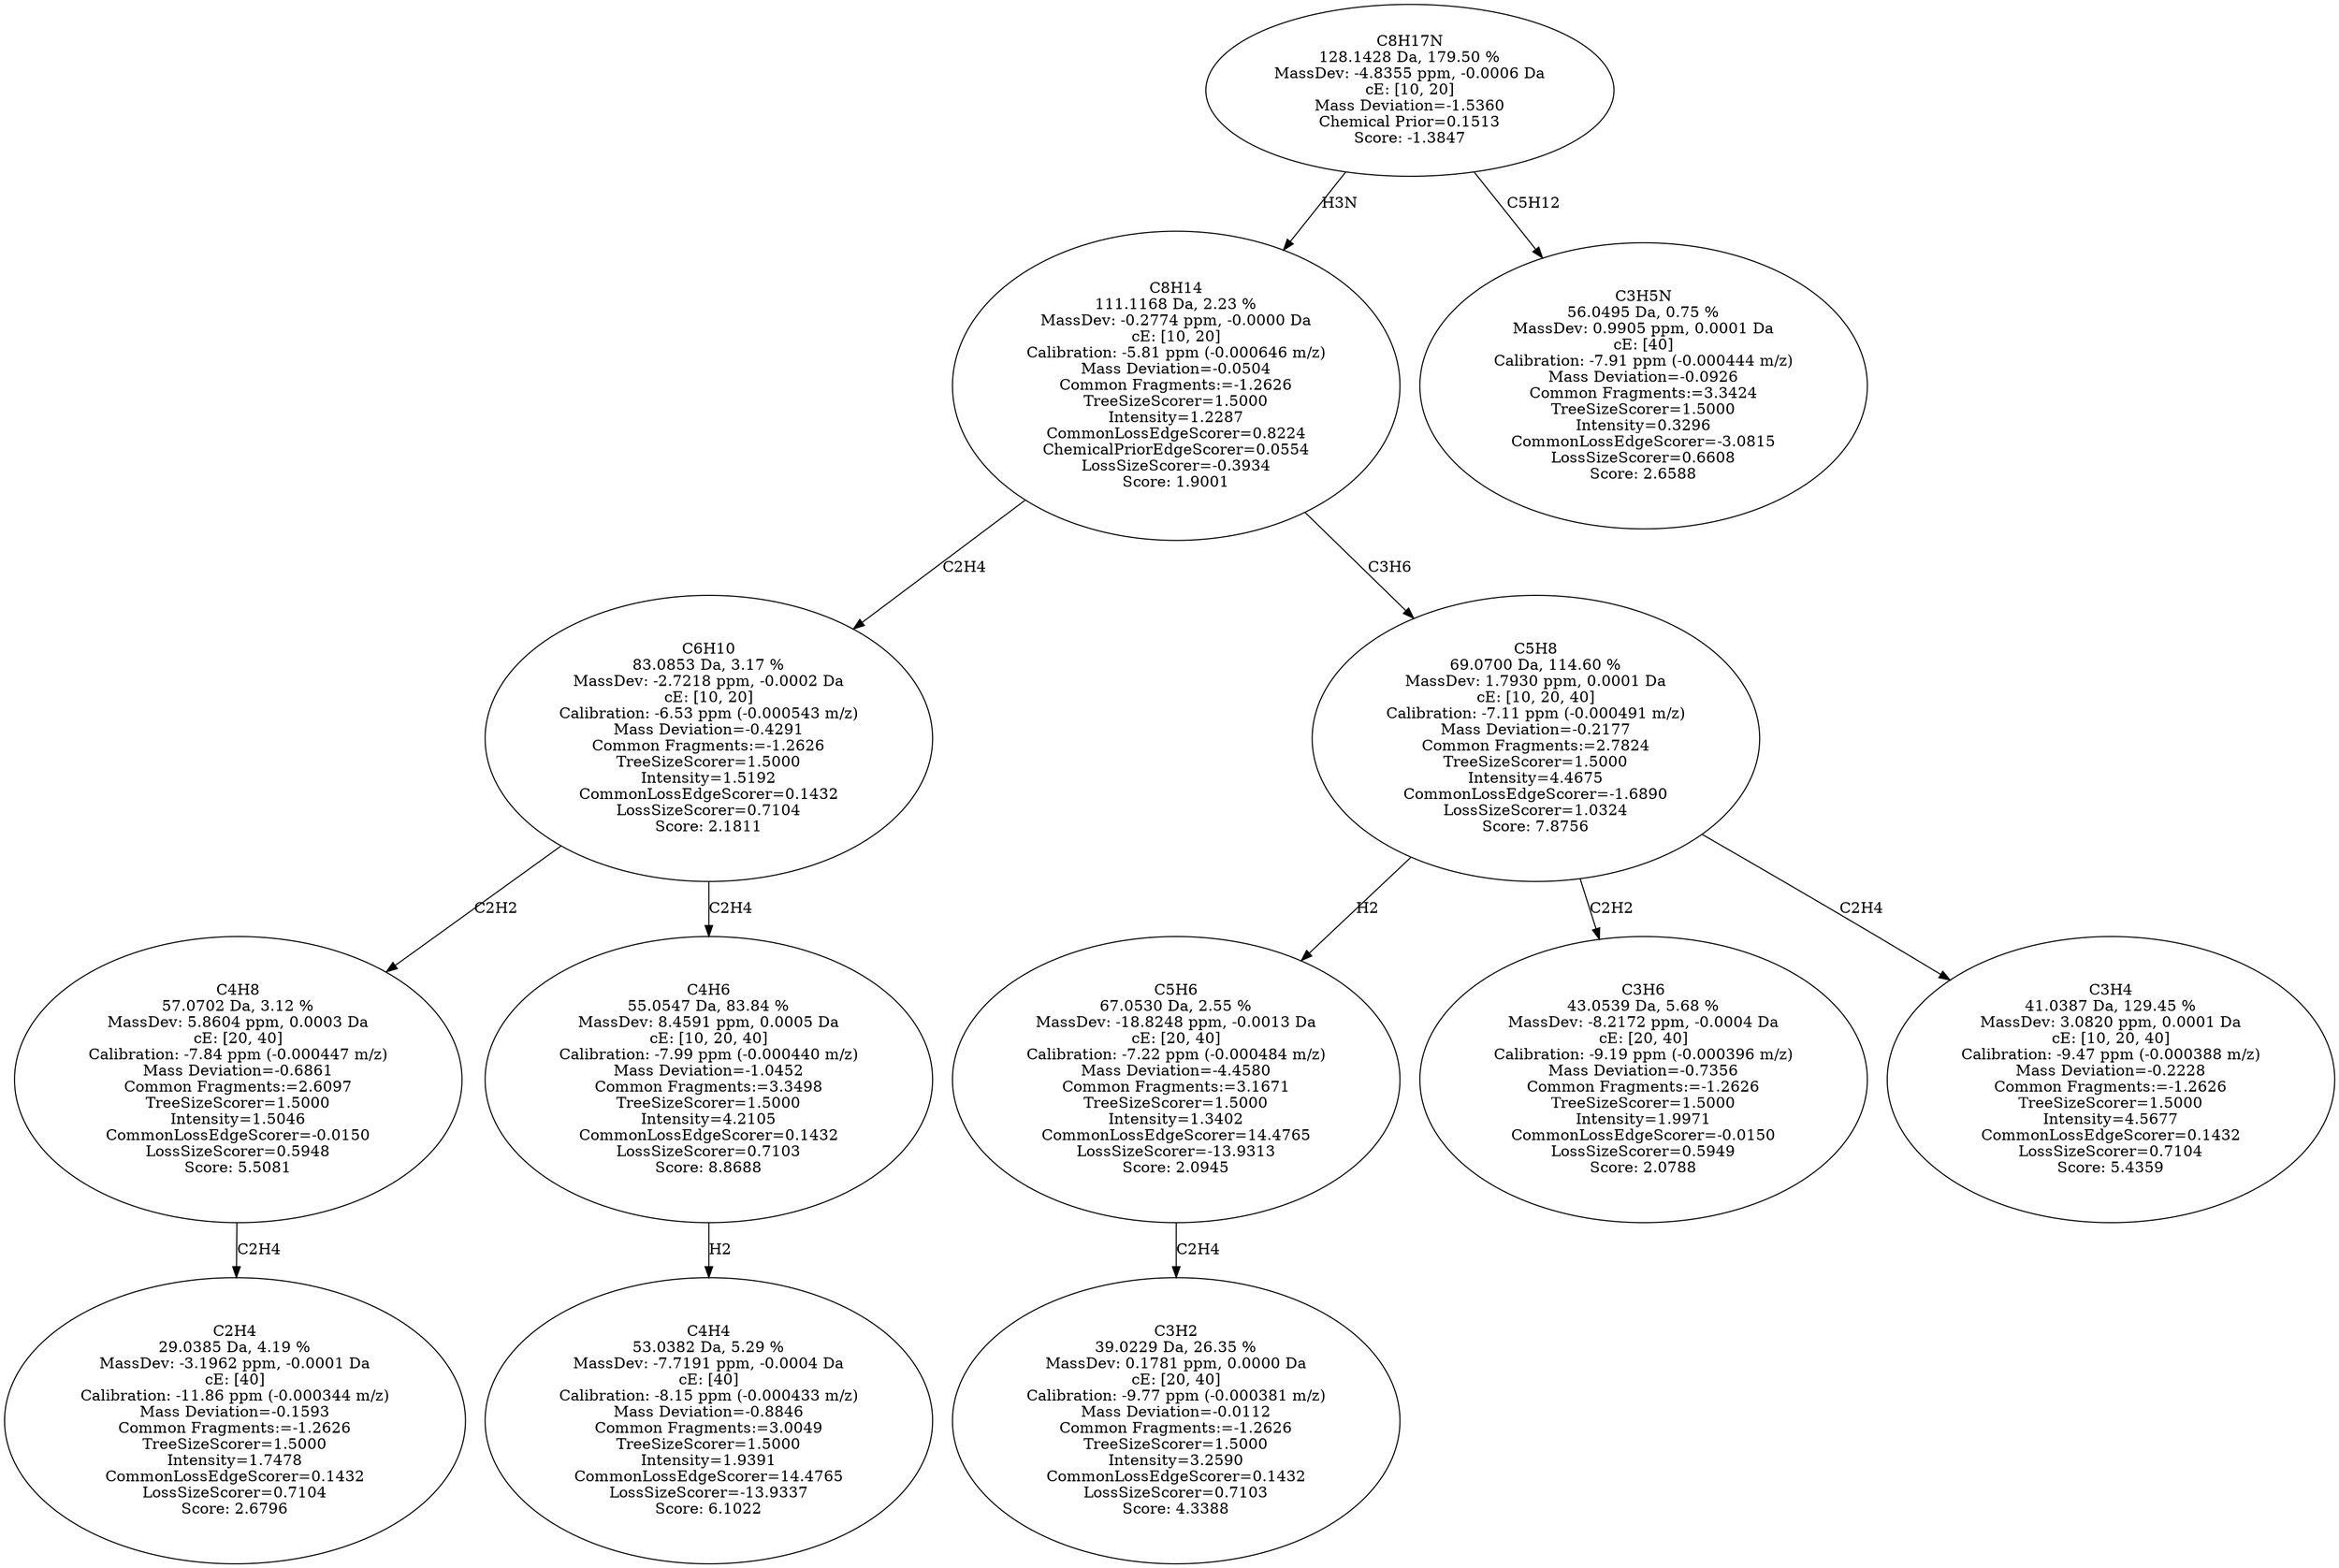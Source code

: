 strict digraph {
v1 [label="C2H4\n29.0385 Da, 4.19 %\nMassDev: -3.1962 ppm, -0.0001 Da\ncE: [40]\nCalibration: -11.86 ppm (-0.000344 m/z)\nMass Deviation=-0.1593\nCommon Fragments:=-1.2626\nTreeSizeScorer=1.5000\nIntensity=1.7478\nCommonLossEdgeScorer=0.1432\nLossSizeScorer=0.7104\nScore: 2.6796"];
v2 [label="C4H8\n57.0702 Da, 3.12 %\nMassDev: 5.8604 ppm, 0.0003 Da\ncE: [20, 40]\nCalibration: -7.84 ppm (-0.000447 m/z)\nMass Deviation=-0.6861\nCommon Fragments:=2.6097\nTreeSizeScorer=1.5000\nIntensity=1.5046\nCommonLossEdgeScorer=-0.0150\nLossSizeScorer=0.5948\nScore: 5.5081"];
v3 [label="C4H4\n53.0382 Da, 5.29 %\nMassDev: -7.7191 ppm, -0.0004 Da\ncE: [40]\nCalibration: -8.15 ppm (-0.000433 m/z)\nMass Deviation=-0.8846\nCommon Fragments:=3.0049\nTreeSizeScorer=1.5000\nIntensity=1.9391\nCommonLossEdgeScorer=14.4765\nLossSizeScorer=-13.9337\nScore: 6.1022"];
v4 [label="C4H6\n55.0547 Da, 83.84 %\nMassDev: 8.4591 ppm, 0.0005 Da\ncE: [10, 20, 40]\nCalibration: -7.99 ppm (-0.000440 m/z)\nMass Deviation=-1.0452\nCommon Fragments:=3.3498\nTreeSizeScorer=1.5000\nIntensity=4.2105\nCommonLossEdgeScorer=0.1432\nLossSizeScorer=0.7103\nScore: 8.8688"];
v5 [label="C6H10\n83.0853 Da, 3.17 %\nMassDev: -2.7218 ppm, -0.0002 Da\ncE: [10, 20]\nCalibration: -6.53 ppm (-0.000543 m/z)\nMass Deviation=-0.4291\nCommon Fragments:=-1.2626\nTreeSizeScorer=1.5000\nIntensity=1.5192\nCommonLossEdgeScorer=0.1432\nLossSizeScorer=0.7104\nScore: 2.1811"];
v6 [label="C3H2\n39.0229 Da, 26.35 %\nMassDev: 0.1781 ppm, 0.0000 Da\ncE: [20, 40]\nCalibration: -9.77 ppm (-0.000381 m/z)\nMass Deviation=-0.0112\nCommon Fragments:=-1.2626\nTreeSizeScorer=1.5000\nIntensity=3.2590\nCommonLossEdgeScorer=0.1432\nLossSizeScorer=0.7103\nScore: 4.3388"];
v7 [label="C5H6\n67.0530 Da, 2.55 %\nMassDev: -18.8248 ppm, -0.0013 Da\ncE: [20, 40]\nCalibration: -7.22 ppm (-0.000484 m/z)\nMass Deviation=-4.4580\nCommon Fragments:=3.1671\nTreeSizeScorer=1.5000\nIntensity=1.3402\nCommonLossEdgeScorer=14.4765\nLossSizeScorer=-13.9313\nScore: 2.0945"];
v8 [label="C3H6\n43.0539 Da, 5.68 %\nMassDev: -8.2172 ppm, -0.0004 Da\ncE: [20, 40]\nCalibration: -9.19 ppm (-0.000396 m/z)\nMass Deviation=-0.7356\nCommon Fragments:=-1.2626\nTreeSizeScorer=1.5000\nIntensity=1.9971\nCommonLossEdgeScorer=-0.0150\nLossSizeScorer=0.5949\nScore: 2.0788"];
v9 [label="C3H4\n41.0387 Da, 129.45 %\nMassDev: 3.0820 ppm, 0.0001 Da\ncE: [10, 20, 40]\nCalibration: -9.47 ppm (-0.000388 m/z)\nMass Deviation=-0.2228\nCommon Fragments:=-1.2626\nTreeSizeScorer=1.5000\nIntensity=4.5677\nCommonLossEdgeScorer=0.1432\nLossSizeScorer=0.7104\nScore: 5.4359"];
v10 [label="C5H8\n69.0700 Da, 114.60 %\nMassDev: 1.7930 ppm, 0.0001 Da\ncE: [10, 20, 40]\nCalibration: -7.11 ppm (-0.000491 m/z)\nMass Deviation=-0.2177\nCommon Fragments:=2.7824\nTreeSizeScorer=1.5000\nIntensity=4.4675\nCommonLossEdgeScorer=-1.6890\nLossSizeScorer=1.0324\nScore: 7.8756"];
v11 [label="C8H14\n111.1168 Da, 2.23 %\nMassDev: -0.2774 ppm, -0.0000 Da\ncE: [10, 20]\nCalibration: -5.81 ppm (-0.000646 m/z)\nMass Deviation=-0.0504\nCommon Fragments:=-1.2626\nTreeSizeScorer=1.5000\nIntensity=1.2287\nCommonLossEdgeScorer=0.8224\nChemicalPriorEdgeScorer=0.0554\nLossSizeScorer=-0.3934\nScore: 1.9001"];
v12 [label="C3H5N\n56.0495 Da, 0.75 %\nMassDev: 0.9905 ppm, 0.0001 Da\ncE: [40]\nCalibration: -7.91 ppm (-0.000444 m/z)\nMass Deviation=-0.0926\nCommon Fragments:=3.3424\nTreeSizeScorer=1.5000\nIntensity=0.3296\nCommonLossEdgeScorer=-3.0815\nLossSizeScorer=0.6608\nScore: 2.6588"];
v13 [label="C8H17N\n128.1428 Da, 179.50 %\nMassDev: -4.8355 ppm, -0.0006 Da\ncE: [10, 20]\nMass Deviation=-1.5360\nChemical Prior=0.1513\nScore: -1.3847"];
v2 -> v1 [label="C2H4"];
v5 -> v2 [label="C2H2"];
v4 -> v3 [label="H2"];
v5 -> v4 [label="C2H4"];
v11 -> v5 [label="C2H4"];
v7 -> v6 [label="C2H4"];
v10 -> v7 [label="H2"];
v10 -> v8 [label="C2H2"];
v10 -> v9 [label="C2H4"];
v11 -> v10 [label="C3H6"];
v13 -> v11 [label="H3N"];
v13 -> v12 [label="C5H12"];
}